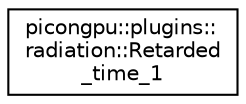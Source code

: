 digraph "Graphical Class Hierarchy"
{
 // LATEX_PDF_SIZE
  edge [fontname="Helvetica",fontsize="10",labelfontname="Helvetica",labelfontsize="10"];
  node [fontname="Helvetica",fontsize="10",shape=record];
  rankdir="LR";
  Node0 [label="picongpu::plugins::\lradiation::Retarded\l_time_1",height=0.2,width=0.4,color="black", fillcolor="white", style="filled",URL="$structpicongpu_1_1plugins_1_1radiation_1_1_retarded__time__1.html",tooltip=" "];
}
